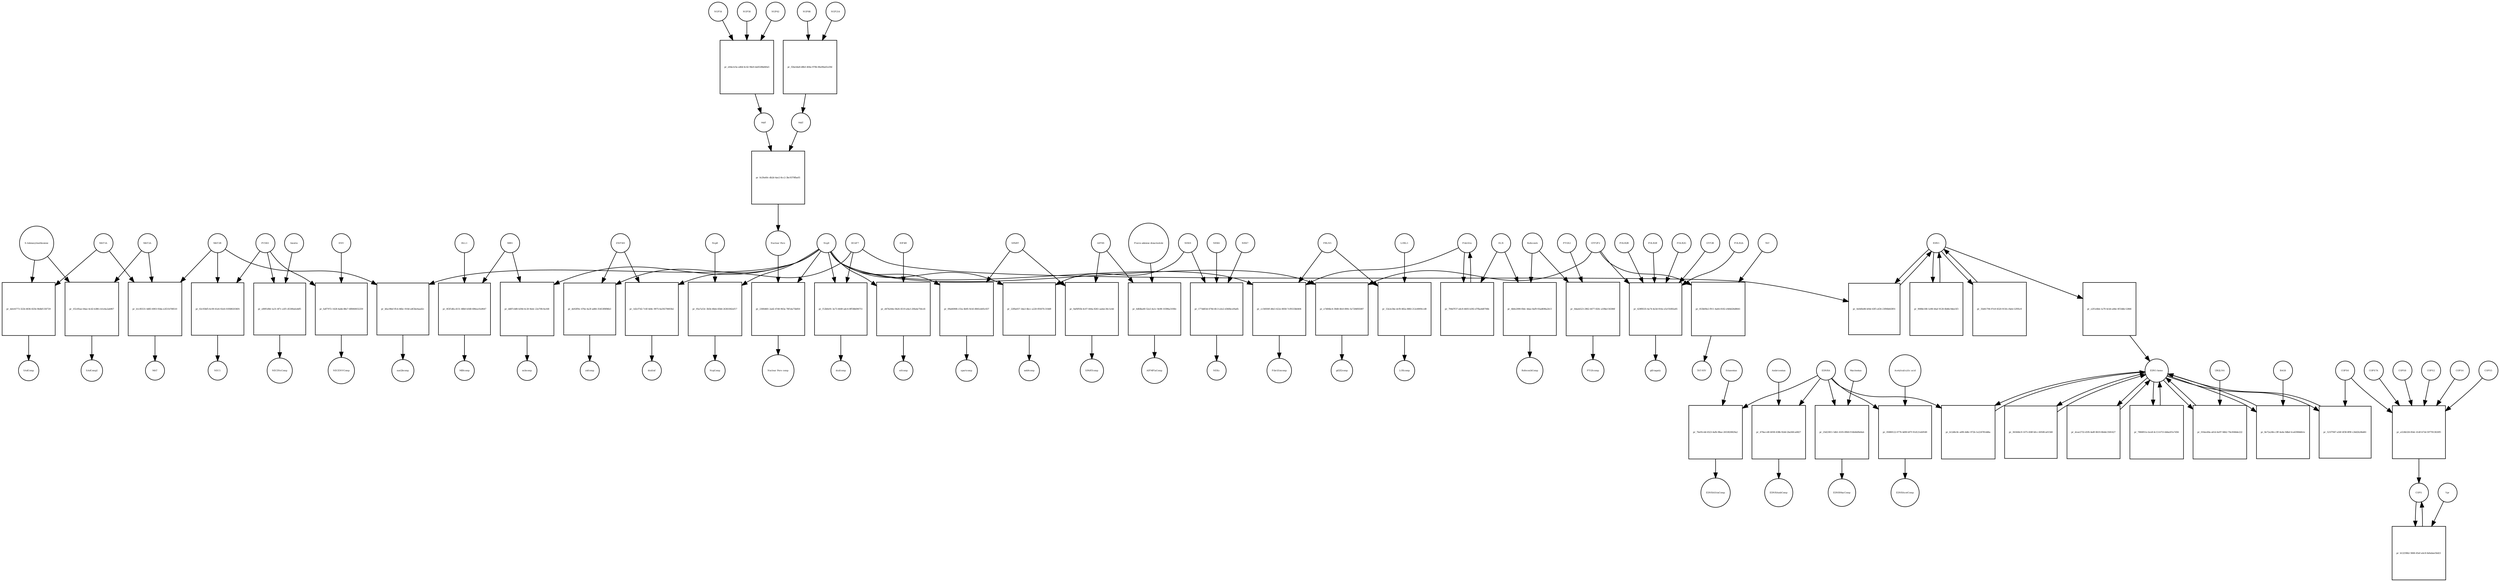 strict digraph  {
EDN1 [annotation=urn_miriam_uniprot_P05305, bipartite=0, cls=macromolecule, fontsize=4, label=EDN1, shape=circle];
"pr_0e0d0e86-bf4d-43f5-af26-23f06bfd3f01" [annotation="", bipartite=1, cls=process, fontsize=4, label="pr_0e0d0e86-bf4d-43f5-af26-23f06bfd3f01", shape=square];
DCAF7 [annotation="urn_miriam_uniprot_P61962|urn_miriam_pubmed_16887337|urn_miriam_pubmed_16949367", bipartite=0, cls=macromolecule, fontsize=4, label=DCAF7, shape=circle];
"pr_9088e188-1e98-44af-9128-0b46c9dee5f3" [annotation="", bipartite=1, cls=process, fontsize=4, label="pr_9088e188-1e98-44af-9128-0b46c9dee5f3", shape=square];
NUP54 [annotation=urn_miriam_uniprot_Q7Z3B4, bipartite=0, cls=macromolecule, fontsize=4, label=NUP54, shape=circle];
"pr_e64a1e5a-a46d-4c42-94e0-da6528bd40a5" [annotation="", bipartite=1, cls=process, fontsize=4, label="pr_e64a1e5a-a46d-4c42-94e0-da6528bd40a5", shape=square];
nup1 [annotation=urn_miriam_pubmed_12196509, bipartite=0, cls=complex, fontsize=4, label=nup1, shape=circle];
NUP58 [annotation=urn_miriam_uniprot_Q9BVL2, bipartite=0, cls=macromolecule, fontsize=4, label=NUP58, shape=circle];
NUP62 [annotation=urn_miriam_uniprot_P37198, bipartite=0, cls=macromolecule, fontsize=4, label=NUP62, shape=circle];
GTF2F2 [annotation="urn_miriam_uniprot_P13984|urn_miriam_pubmed_10428810", bipartite=0, cls=macromolecule, fontsize=4, label=GTF2F2, shape=circle];
"pr_429f8535-4a74-4e3d-916e-e5cf1fd92a85" [annotation="", bipartite=1, cls=process, fontsize=4, label="pr_429f8535-4a74-4e3d-916e-e5cf1fd92a85", shape=square];
gtfrnapoly [annotation=urn_miriam_pubmed_26344197, bipartite=0, cls=complex, fontsize=4, label=gtfrnapoly, shape=circle];
GTF2B [annotation=urn_miriam_uniprot_Q00403, bipartite=0, cls=macromolecule, fontsize=4, label=GTF2B, shape=circle];
POLR2A [annotation=urn_miriam_uniprot_P30876, bipartite=0, cls=macromolecule, fontsize=4, label=POLR2A, shape=circle];
POLR2B [annotation=urn_miriam_uniprot_P30876, bipartite=0, cls=macromolecule, fontsize=4, label=POLR2B, shape=circle];
POLR2E [annotation=urn_miriam_uniprot_P19388, bipartite=0, cls=macromolecule, fontsize=4, label=POLR2E, shape=circle];
POLR2G [annotation=urn_miriam_uniprot_P62487, bipartite=0, cls=macromolecule, fontsize=4, label=POLR2G, shape=circle];
NEK9 [annotation=urn_miriam_uniprot_Q8TD19, bipartite=0, cls=macromolecule, fontsize=4, label=NEK9, shape=circle];
"pr_177dd03d-479d-4fc3-a5e2-d360bcef4afb" [annotation="", bipartite=1, cls=process, fontsize=4, label="pr_177dd03d-479d-4fc3-a5e2-d360bcef4afb", shape=square];
NEKs [annotation=urn_miriam_pubmed_28514442, bipartite=0, cls=complex, fontsize=4, label=NEKs, shape=circle];
NEK7 [annotation=urn_miriam_uniprot_Q8TDX7, bipartite=0, cls=macromolecule, fontsize=4, label=NEK7, shape=circle];
NEK6 [annotation=urn_miriam_uniprot_Q9HC98, bipartite=0, cls=macromolecule, fontsize=4, label=NEK6, shape=circle];
"pr_35d41794-97e9-4520-9156-c9a6c12f95c8" [annotation="", bipartite=1, cls=process, fontsize=4, label="pr_35d41794-97e9-4520-9156-c9a6c12f95c8", shape=square];
"EDN1-homo" [annotation=urn_miriam_pubmed_16713569, bipartite=0, cls=complex, fontsize=4, label="EDN1-homo", shape=circle];
"pr_363446c9-1475-458f-bfcc-6050fca01560" [annotation="", bipartite=1, cls=process, fontsize=4, label="pr_363446c9-1475-458f-bfcc-6050fca01560", shape=square];
"pr_dcae2732-d1f6-4a8f-8619-8b4dc3581427" [annotation="", bipartite=1, cls=process, fontsize=4, label="pr_dcae2732-d1f6-4a8f-8619-8b4dc3581427", shape=square];
COPS2 [annotation=urn_miriam_uniprot_P61201, bipartite=0, cls=macromolecule, fontsize=4, label=COPS2, shape=circle];
"pr_a524b326-85dc-41df-b73d-5977813020f5" [annotation="", bipartite=1, cls=process, fontsize=4, label="pr_a524b326-85dc-41df-b73d-5977813020f5", shape=square];
COPS [annotation=urn_miriam_pubmed_16045761, bipartite=0, cls=complex, fontsize=4, label=COPS, shape=circle];
COPS4 [annotation=urn_miriam_uniprot_Q9UBW8, bipartite=0, cls=macromolecule, fontsize=4, label=COPS4, shape=circle];
COPS5 [annotation=urn_miriam_uniprot_Q92905, bipartite=0, cls=macromolecule, fontsize=4, label=COPS5, shape=circle];
COPS6 [annotation=urn_miriam_uniprot_Q7L5N1, bipartite=0, cls=macromolecule, fontsize=4, label=COPS6, shape=circle];
COPS7A [annotation=urn_miriam_uniprot_Q9UBW8, bipartite=0, cls=macromolecule, fontsize=4, label=COPS7A, shape=circle];
COPS8 [annotation=urn_miriam_uniprot_Q99627, bipartite=0, cls=macromolecule, fontsize=4, label=COPS8, shape=circle];
MAT1A [annotation=urn_miriam_uniprot_Q00266, bipartite=0, cls=macromolecule, fontsize=4, label=MAT1A, shape=circle];
"pr_b1c85531-4d83-4903-93da-e2f21b708510" [annotation="", bipartite=1, cls=process, fontsize=4, label="pr_b1c85531-4d83-4903-93da-e2f21b708510", shape=square];
MAT [annotation=urn_miriam_pubmed_12671891, bipartite=0, cls=complex, fontsize=4, label=MAT, shape=circle];
MAT2A [annotation=urn_miriam_uniprot_P31153, bipartite=0, cls=macromolecule, fontsize=4, label=MAT2A, shape=circle];
MAT2B [annotation="urn_miriam_uniprot_Q9NZL9|urn_miriam_pubmed_10644686|urn_miriam_pubmed_23189196|urn_miriam_pubmed_25075345|urn_miriam_pubmed_23425511", bipartite=0, cls=macromolecule, fontsize=4, label=MAT2B, shape=circle];
FBLN5 [annotation=urn_miriam_uniprot_Q9UBX5, bipartite=0, cls=macromolecule, fontsize=4, label=FBLN5, shape=circle];
"pr_53e2e3be-dcf8-482a-88fd-212e4909ccd8" [annotation="", bipartite=1, cls=process, fontsize=4, label="pr_53e2e3be-dcf8-482a-88fd-212e4909ccd8", shape=square];
LOXcomp [annotation=urn_miriam_pubmed_14745449, bipartite=0, cls=complex, fontsize=4, label=LOXcomp, shape=circle];
LOXL1 [annotation=urn_miriam_uniprot_Q08397, bipartite=0, cls=macromolecule, fontsize=4, label=LOXL1, shape=circle];
Nsp9 [annotation="urn_miriam_uniprot_P0DTD1|urn_miriam_ncbiprotein_YP_009725305", bipartite=0, cls=macromolecule, fontsize=4, label=Nsp9, shape=circle];
"pr_bfac98ef-ffcb-46bc-910d-a4f2be4aad2c" [annotation="", bipartite=1, cls=process, fontsize=4, label="pr_bfac98ef-ffcb-46bc-910d-a4f2be4aad2c", shape=square];
mat2bcomp [annotation=urn_miriam_pubmed_32353859, bipartite=0, cls=complex, fontsize=4, label=mat2bcomp, shape=circle];
MIB1 [annotation="urn_miriam_uniprot_Q86YT6|urn_miriam_pubmed_24185901", bipartite=0, cls=macromolecule, fontsize=4, label=MIB1, shape=circle];
"pr_0f2f1dfa-d151-48b0-b568-696ea1fa9647" [annotation="", bipartite=1, cls=process, fontsize=4, label="pr_0f2f1dfa-d151-48b0-b568-696ea1fa9647", shape=square];
MIBcomp [annotation=urn_miriam_pubmed_21985982, bipartite=0, cls=complex, fontsize=4, label=MIBcomp, shape=circle];
DLL1 [annotation=urn_miriam_uniprot_O00548, bipartite=0, cls=macromolecule, fontsize=4, label=DLL1, shape=circle];
"pr_02c93bf5-6c09-41e6-92e6-01f6802036f4" [annotation="", bipartite=1, cls=process, fontsize=4, label="pr_02c93bf5-6c09-41e6-92e6-01f6802036f4", shape=square];
NEC1 [annotation=urn_miriam_pubmed_25544563, bipartite=0, cls=complex, fontsize=4, label=NEC1, shape=circle];
PCSK1 [annotation=urn_miriam_uniprot_F5H982, bipartite=0, cls=macromolecule, fontsize=4, label=PCSK1, shape=circle];
SPART [annotation=urn_miriam_uniprot_Q8N0X7, bipartite=0, cls=macromolecule, fontsize=4, label=SPART, shape=circle];
"pr_9af6f93b-4c07-444a-8261-aabec36c1e4d" [annotation="", bipartite=1, cls=process, fontsize=4, label="pr_9af6f93b-4c07-444a-8261-aabec36c1e4d", shape=square];
SPARTcomp [annotation=urn_miriam_pubmed_19765186, bipartite=0, cls=complex, fontsize=4, label=SPARTcomp, shape=circle];
AIFM1 [annotation=urn_miriam_uniprot_O95831, bipartite=0, cls=macromolecule, fontsize=4, label=AIFM1, shape=circle];
Nsp8 [annotation="urn_miriam_uniprot_P0DTD1|urn_miriam_ncbiprotein_YP_009725304|urn_miriam_taxonomy_2697049", bipartite=0, cls=macromolecule, fontsize=4, label=Nsp8, shape=circle];
"pr_95a7a53c-3b5b-48eb-83b6-26361842ef17" [annotation="", bipartite=1, cls=process, fontsize=4, label="pr_95a7a53c-3b5b-48eb-83b6-26361842ef17", shape=square];
NspComp [annotation=urn_miriam_pubmed_32296183, bipartite=0, cls=complex, fontsize=4, label=NspComp, shape=circle];
"pr_b12d6c8c-a0f6-4d6c-972b-1e224781dd6a" [annotation="", bipartite=1, cls=process, fontsize=4, label="pr_b12d6c8c-a0f6-4d6c-972b-1e224781dd6a", shape=square];
EDNRA [annotation=urn_miriam_uniprot_P25101, bipartite=0, cls=macromolecule, fontsize=4, label=EDNRA, shape=circle];
"pr_016ee40a-a61d-4e97-9db2-70e3046de222" [annotation="", bipartite=1, cls=process, fontsize=4, label="pr_016ee40a-a61d-4e97-9db2-70e3046de222", shape=square];
UBQLN4 [annotation=urn_miriam_uniprot_Q9NRR5, bipartite=0, cls=macromolecule, fontsize=4, label=UBQLN4, shape=circle];
"pr_521f7947-a56f-4f38-8f9f-c26d2b24bd61" [annotation="", bipartite=1, cls=process, fontsize=4, label="pr_521f7947-a56f-4f38-8f9f-c26d2b24bd61", shape=square];
Vpr [annotation="urn_miriam_uniprot_I2A5W5|urn_miriam_taxonomy_11676", bipartite=0, cls=macromolecule, fontsize=4, label=Vpr, shape=circle];
"pr_b12258b2-5666-45ef-a4c8-0e6abee5b421" [annotation="", bipartite=1, cls=process, fontsize=4, label="pr_b12258b2-5666-45ef-a4c8-0e6abee5b421", shape=square];
BAG6 [annotation=urn_miriam_uniprot_P46379, bipartite=0, cls=macromolecule, fontsize=4, label=BAG6, shape=circle];
"pr_8e72a24b-c3ff-4a4e-9dbd-5ca6396b6b1e" [annotation="", bipartite=1, cls=process, fontsize=4, label="pr_8e72a24b-c3ff-4a4e-9dbd-5ca6396b6b1e", shape=square];
"pr_e2f1e4bb-1a79-4cb4-a46e-0f33dbc12866" [annotation="", bipartite=1, cls=process, fontsize=4, label="pr_e2f1e4bb-1a79-4cb4-a46e-0f33dbc12866", shape=square];
"pr_053b09e2-f911-4a64-8182-e9d4d26d8641" [annotation="", bipartite=1, cls=process, fontsize=4, label="pr_053b09e2-f911-4a64-8182-e9d4d26d8641", shape=square];
"TAT-HIV" [annotation=urn_miriam_pubmed_8934526, bipartite=0, cls=complex, fontsize=4, label="TAT-HIV", shape=circle];
TAT [annotation="urn_miriam_uniprot_A6MI22|urn_miriam_taxonomy_11676", bipartite=0, cls=macromolecule, fontsize=4, label=TAT, shape=circle];
nup2 [annotation=urn_miriam_pubmed_9049309, bipartite=0, cls=complex, fontsize=4, label=nup2, shape=circle];
"pr_fe29a40c-db2d-4ae2-8cc2-3bc9379fba05" [annotation="", bipartite=1, cls=process, fontsize=4, label="pr_fe29a40c-db2d-4ae2-8cc2-3bc9379fba05", shape=square];
"Nuclear Pore" [annotation=urn_miriam_pubmed_32296183, bipartite=0, cls=complex, fontsize=4, label="Nuclear Pore", shape=circle];
NUP214 [annotation=urn_miriam_uniprot_P35658, bipartite=0, cls=macromolecule, fontsize=4, label=NUP214, shape=circle];
"pr_f2ba5da8-d8b3-404a-970b-06a90ad1e29d" [annotation="", bipartite=1, cls=process, fontsize=4, label="pr_f2ba5da8-d8b3-404a-970b-06a90ad1e29d", shape=square];
NUP88 [annotation="urn_miriam_uniprot_Q99567|urn_miriam_pubmed_30543681", bipartite=0, cls=macromolecule, fontsize=4, label=NUP88, shape=circle];
"pr_230fd481-2ad2-47d0-963a-78f1da75b850" [annotation="", bipartite=1, cls=process, fontsize=4, label="pr_230fd481-2ad2-47d0-963a-78f1da75b850", shape=square];
"Nuclear Pore comp" [annotation=urn_miriam_pubmed_32353859, bipartite=0, cls=complex, fontsize=4, label="Nuclear Pore comp", shape=circle];
ZNF503 [annotation=urn_miriam_uniprot_Q96F45, bipartite=0, cls=macromolecule, fontsize=4, label=ZNF503, shape=circle];
"pr_1d2cf7d2-7c6f-4d4c-9975-6a59278493b2" [annotation="", bipartite=1, cls=process, fontsize=4, label="pr_1d2cf7d2-7c6f-4d4c-9975-6a59278493b2", shape=square];
dcafznf [annotation=urn_miriam_pubmed_27705803, bipartite=0, cls=complex, fontsize=4, label=dcafznf, shape=circle];
"pr_dd87cb80-b39d-4c20-9edc-22e70fc0a168" [annotation="", bipartite=1, cls=process, fontsize=4, label="pr_dd87cb80-b39d-4c20-9edc-22e70fc0a168", shape=square];
mibcomp [annotation=urn_miriam_pubmed_32353859, bipartite=0, cls=complex, fontsize=4, label=mibcomp, shape=circle];
"pr_de92ff4c-476e-4a3f-ad66-35453f8f86b3" [annotation="", bipartite=1, cls=process, fontsize=4, label="pr_de92ff4c-476e-4a3f-ad66-35453f8f86b3", shape=square];
znfcomp [annotation=urn_miriam_pubmed_32353859, bipartite=0, cls=complex, fontsize=4, label=znfcomp, shape=circle];
"pr_f12b0e91-3a73-4649-adc4-0ff58b696751" [annotation="", bipartite=1, cls=process, fontsize=4, label="pr_f12b0e91-3a73-4649-adc4-0ff58b696751", shape=square];
dcafcomp [annotation=urn_miriam_pubmed_32353859, bipartite=0, cls=complex, fontsize=4, label=dcafcomp, shape=circle];
"pr_d47b244e-0b26-4519-a0a3-20fabe756cd1" [annotation="", bipartite=1, cls=process, fontsize=4, label="pr_d47b244e-0b26-4519-a0a3-20fabe756cd1", shape=square];
eifcomp [annotation=urn_miriam_pubmed_32353859, bipartite=0, cls=complex, fontsize=4, label=eifcomp, shape=circle];
EIF4H [annotation="urn_miriam_uniprot_Q15056|urn_miriam_pubmed_10585411|urn_miriam_pubmed_11418588", bipartite=0, cls=macromolecule, fontsize=4, label=EIF4H, shape=circle];
"pr_09a66908-c55a-4b95-9cb5-8841eb05c837" [annotation="", bipartite=1, cls=process, fontsize=4, label="pr_09a66908-c55a-4b95-9cb5-8841eb05c837", shape=square];
spartcomp [annotation=urn_miriam_pubmed_32353859, bipartite=0, cls=complex, fontsize=4, label=spartcomp, shape=circle];
"pr_22f8a937-3da3-4bcc-a220-f0567fc318d9" [annotation="", bipartite=1, cls=process, fontsize=4, label="pr_22f8a937-3da3-4bcc-a220-f0567fc318d9", shape=square];
nek9comp [annotation=urn_miriam_pubmed_32353859, bipartite=0, cls=complex, fontsize=4, label=nek9comp, shape=circle];
"pr_cc56930f-d0e3-422e-8058-7cf0533b6404" [annotation="", bipartite=1, cls=process, fontsize=4, label="pr_cc56930f-d0e3-422e-8058-7cf0533b6404", shape=square];
Fibrillincomp [annotation=urn_miriam_pubmed_32353859, bipartite=0, cls=complex, fontsize=4, label=Fibrillincomp, shape=circle];
Fibrillin [annotation="urn_miriam_pubmed_8702639|urn_miriam_pubmed_10825173|urn_miriam_pubmed_10544250", bipartite=0, cls=complex, fontsize=4, label=Fibrillin, shape=circle];
"pr_e7d04bc4-39d8-4fe0-890c-fa7284f65087" [annotation="", bipartite=1, cls=process, fontsize=4, label="pr_e7d04bc4-39d8-4fe0-890c-fa7284f65087", shape=square];
gtf2f2comp [annotation=urn_miriam_pubmed_32353859, bipartite=0, cls=complex, fontsize=4, label=gtf2f2comp, shape=circle];
"pr_7884951e-bce8-4c13-b715-bbba5f1e7d56" [annotation="", bipartite=1, cls=process, fontsize=4, label="pr_7884951e-bce8-4c13-b715-bbba5f1e7d56", shape=square];
"pr_794d7f37-a6c8-4605-b392-d7fba4d0706b" [annotation="", bipartite=1, cls=process, fontsize=4, label="pr_794d7f37-a6c8-4605-b392-d7fba4d0706b", shape=square];
ELN [annotation=urn_miriam_uniprot_P15502, bipartite=0, cls=macromolecule, fontsize=4, label=ELN, shape=circle];
"pr_deb16773-322b-4836-825b-9b4bf135f729" [annotation="", bipartite=1, cls=process, fontsize=4, label="pr_deb16773-322b-4836-825b-9b4bf135f729", shape=square];
SAdComp [annotation="urn_miriam_pubmed_12631701|urn_miriam_pubmed_12060674|urn_miriam_pubmed_11301045|urn_miriam_pubmed_12660248", bipartite=0, cls=complex, fontsize=4, label=SAdComp, shape=circle];
"S-Adenosylmethionine" [annotation="urn_miriam_pubchem.compound_34755|urn_miriam_chebi_CHEBI%3A15414", bipartite=0, cls="simple chemical", fontsize=4, label="S-Adenosylmethionine", shape=circle];
PTGS2 [annotation="", bipartite=0, cls=macromolecule, fontsize=4, label=PTGS2, shape=circle];
"pr_0daeb523-2962-4477-820c-a59be156386f" [annotation="", bipartite=1, cls=process, fontsize=4, label="pr_0daeb523-2962-4477-820c-a59be156386f", shape=square];
PTGScomp [annotation=urn_miriam_pubmed_20724158, bipartite=0, cls=complex, fontsize=4, label=PTGScomp, shape=circle];
Rofecoxib [annotation="urn_miriam_pubchem.compound_5090|urn_miriam_chebi_CHEBI%3A8887", bipartite=0, cls="simple chemical", fontsize=4, label=Rofecoxib, shape=circle];
"pr_1f2c85ae-64ae-4cd2-b386-cb1e4a2ab967" [annotation="", bipartite=1, cls=process, fontsize=4, label="pr_1f2c85ae-64ae-4cd2-b386-cb1e4a2ab967", shape=square];
SAdComp2 [annotation="urn_miriam_pubmed_12660248|urn_miriam_pubmed_12023972|urn_miriam_pubmed_11596649", bipartite=0, cls=complex, fontsize=4, label=SAdComp2, shape=circle];
"pr_e89f1d9d-1a31-4f7c-a5f1-d5300afa4df5" [annotation="", bipartite=1, cls=process, fontsize=4, label="pr_e89f1d9d-1a31-4f7c-a5f1-d5300afa4df5", shape=square];
NECINsComp [annotation="urn_miriam_pubmed_17016423|urn_miriam_pubmed_17139284", bipartite=0, cls=complex, fontsize=4, label=NECINsComp, shape=circle];
Insulin [annotation=urn_miriam_uniprot_P01308, bipartite=0, cls=macromolecule, fontsize=4, label=Insulin, shape=circle];
"pr_faff7972-1428-4abb-88e7-4f8060032259" [annotation="", bipartite=1, cls=process, fontsize=4, label="pr_faff7972-1428-4abb-88e7-4f8060032259", shape=square];
NECENVComp [annotation=urn_miriam_pubmed_8940009, bipartite=0, cls=complex, fontsize=4, label=NECENVComp, shape=circle];
ENV [annotation="urn_miriam_uniprot_A0A517FIL8|urn_miriam_taxonomy_11676", bipartite=0, cls=macromolecule, fontsize=4, label=ENV, shape=circle];
"pr_6dfdba49-52a5-4a1c-9e98-10396a31f6fe" [annotation="", bipartite=1, cls=process, fontsize=4, label="pr_6dfdba49-52a5-4a1c-9e98-10396a31f6fe", shape=square];
AIFMFlaComp [annotation="urn_miriam_pubmed_17016423|urn_miriam_pubmed_17139284|urn_miriam_pubmed_10592235", bipartite=0, cls=complex, fontsize=4, label=AIFMFlaComp, shape=circle];
"Flavin adenine dinucleotide" [annotation="urn_miriam_pubchem.compound_643975|urn_miriam_chebi_CHEBI%3A16238", bipartite=0, cls="simple chemical", fontsize=4, label="Flavin adenine dinucleotide", shape=circle];
"pr_7be91cdd-4523-4afb-98ae-2653820829a2" [annotation="", bipartite=1, cls=process, fontsize=4, label="pr_7be91cdd-4523-4afb-98ae-2653820829a2", shape=square];
EDNRASitaComp [annotation=urn_miriam_pubmed_17472992, bipartite=0, cls=complex, fontsize=4, label=EDNRASitaComp, shape=circle];
Sitaxentan [annotation="urn_miriam_pubchem.compound_643975|urn_miriam_chebi_CHEBI%3A135736", bipartite=0, cls="simple chemical", fontsize=4, label=Sitaxentan, shape=circle];
"pr_479accd0-b938-438b-92dd-2ba56fca6827" [annotation="", bipartite=1, cls=process, fontsize=4, label="pr_479accd0-b938-438b-92dd-2ba56fca6827", shape=square];
EDNRAmbComp [annotation=urn_miriam_pubmed_20811346, bipartite=0, cls=complex, fontsize=4, label=EDNRAmbComp, shape=circle];
Ambrisentan [annotation="urn_miriam_pubchem.compound_6918493|urn_miriam_chebi_CHEBI%3A135949", bipartite=0, cls="simple chemical", fontsize=4, label=Ambrisentan, shape=circle];
"pr_25d23811-5db1-4105-89b9-f14b44d9e8ab" [annotation="", bipartite=1, cls=process, fontsize=4, label="pr_25d23811-5db1-4105-89b9-f14b44d9e8ab", shape=square];
EDNRMacComp [annotation="urn_miriam_pubmed_24261583|urn_miriam_pubmed_22862294|urn_miriam_pubmed_22458347", bipartite=0, cls=complex, fontsize=4, label=EDNRMacComp, shape=circle];
Macitentan [annotation="urn_miriam_pubchem.compound_16004692|urn_miriam_chebi_CHEBI%3A76607", bipartite=0, cls="simple chemical", fontsize=4, label=Macitentan, shape=circle];
"pr_05880122-0776-4d90-bf7f-91d121eb9549" [annotation="", bipartite=1, cls=process, fontsize=4, label="pr_05880122-0776-4d90-bf7f-91d121eb9549", shape=square];
EDNRAcetComp [annotation=urn_miriam_pubmed_10727528, bipartite=0, cls=complex, fontsize=4, label=EDNRAcetComp, shape=circle];
"Acetylsalicylic acid" [annotation="urn_miriam_pubchem.compound_2244|urn_miriam_chebi_CHEBI%3A15365", bipartite=0, cls="simple chemical", fontsize=4, label="Acetylsalicylic acid", shape=circle];
"pr_4b0e2090-fb6c-4dae-8af9-93ad698a2b13" [annotation="", bipartite=1, cls=process, fontsize=4, label="pr_4b0e2090-fb6c-4dae-8af9-93ad698a2b13", shape=square];
RofecoxibComp [annotation="urn_miriam_pubmed_17620346|urn_miriam_pubmed_16679386", bipartite=0, cls=complex, fontsize=4, label=RofecoxibComp, shape=circle];
EDN1 -> "pr_0e0d0e86-bf4d-43f5-af26-23f06bfd3f01"  [annotation="", interaction_type=consumption];
EDN1 -> "pr_9088e188-1e98-44af-9128-0b46c9dee5f3"  [annotation="", interaction_type=consumption];
EDN1 -> "pr_35d41794-97e9-4520-9156-c9a6c12f95c8"  [annotation="", interaction_type=consumption];
EDN1 -> "pr_e2f1e4bb-1a79-4cb4-a46e-0f33dbc12866"  [annotation="", interaction_type=consumption];
"pr_0e0d0e86-bf4d-43f5-af26-23f06bfd3f01" -> EDN1  [annotation="", interaction_type=production];
DCAF7 -> "pr_0e0d0e86-bf4d-43f5-af26-23f06bfd3f01"  [annotation=urn_miriam_pubmed_27880803, interaction_type=catalysis];
DCAF7 -> "pr_1d2cf7d2-7c6f-4d4c-9975-6a59278493b2"  [annotation="", interaction_type=consumption];
DCAF7 -> "pr_f12b0e91-3a73-4649-adc4-0ff58b696751"  [annotation="", interaction_type=consumption];
"pr_9088e188-1e98-44af-9128-0b46c9dee5f3" -> EDN1  [annotation="", interaction_type=production];
NUP54 -> "pr_e64a1e5a-a46d-4c42-94e0-da6528bd40a5"  [annotation="", interaction_type=consumption];
"pr_e64a1e5a-a46d-4c42-94e0-da6528bd40a5" -> nup1  [annotation="", interaction_type=production];
nup1 -> "pr_fe29a40c-db2d-4ae2-8cc2-3bc9379fba05"  [annotation="", interaction_type=consumption];
NUP58 -> "pr_e64a1e5a-a46d-4c42-94e0-da6528bd40a5"  [annotation="", interaction_type=consumption];
NUP62 -> "pr_e64a1e5a-a46d-4c42-94e0-da6528bd40a5"  [annotation="", interaction_type=consumption];
GTF2F2 -> "pr_429f8535-4a74-4e3d-916e-e5cf1fd92a85"  [annotation="", interaction_type=consumption];
GTF2F2 -> "pr_053b09e2-f911-4a64-8182-e9d4d26d8641"  [annotation="", interaction_type=consumption];
GTF2F2 -> "pr_e7d04bc4-39d8-4fe0-890c-fa7284f65087"  [annotation="", interaction_type=consumption];
"pr_429f8535-4a74-4e3d-916e-e5cf1fd92a85" -> gtfrnapoly  [annotation="", interaction_type=production];
GTF2B -> "pr_429f8535-4a74-4e3d-916e-e5cf1fd92a85"  [annotation="", interaction_type=consumption];
POLR2A -> "pr_429f8535-4a74-4e3d-916e-e5cf1fd92a85"  [annotation="", interaction_type=consumption];
POLR2B -> "pr_429f8535-4a74-4e3d-916e-e5cf1fd92a85"  [annotation="", interaction_type=consumption];
POLR2E -> "pr_429f8535-4a74-4e3d-916e-e5cf1fd92a85"  [annotation="", interaction_type=consumption];
POLR2G -> "pr_429f8535-4a74-4e3d-916e-e5cf1fd92a85"  [annotation="", interaction_type=consumption];
NEK9 -> "pr_177dd03d-479d-4fc3-a5e2-d360bcef4afb"  [annotation="", interaction_type=consumption];
NEK9 -> "pr_22f8a937-3da3-4bcc-a220-f0567fc318d9"  [annotation="", interaction_type=consumption];
"pr_177dd03d-479d-4fc3-a5e2-d360bcef4afb" -> NEKs  [annotation="", interaction_type=production];
NEK7 -> "pr_177dd03d-479d-4fc3-a5e2-d360bcef4afb"  [annotation="", interaction_type=consumption];
NEK6 -> "pr_177dd03d-479d-4fc3-a5e2-d360bcef4afb"  [annotation="", interaction_type=consumption];
"pr_35d41794-97e9-4520-9156-c9a6c12f95c8" -> EDN1  [annotation="", interaction_type=production];
"EDN1-homo" -> "pr_363446c9-1475-458f-bfcc-6050fca01560"  [annotation="", interaction_type=consumption];
"EDN1-homo" -> "pr_dcae2732-d1f6-4a8f-8619-8b4dc3581427"  [annotation="", interaction_type=consumption];
"EDN1-homo" -> "pr_b12d6c8c-a0f6-4d6c-972b-1e224781dd6a"  [annotation="", interaction_type=consumption];
"EDN1-homo" -> "pr_016ee40a-a61d-4e97-9db2-70e3046de222"  [annotation="", interaction_type=consumption];
"EDN1-homo" -> "pr_521f7947-a56f-4f38-8f9f-c26d2b24bd61"  [annotation="", interaction_type=consumption];
"EDN1-homo" -> "pr_8e72a24b-c3ff-4a4e-9dbd-5ca6396b6b1e"  [annotation="", interaction_type=consumption];
"EDN1-homo" -> "pr_7884951e-bce8-4c13-b715-bbba5f1e7d56"  [annotation="", interaction_type=consumption];
"pr_363446c9-1475-458f-bfcc-6050fca01560" -> "EDN1-homo"  [annotation="", interaction_type=production];
"pr_dcae2732-d1f6-4a8f-8619-8b4dc3581427" -> "EDN1-homo"  [annotation="", interaction_type=production];
COPS2 -> "pr_a524b326-85dc-41df-b73d-5977813020f5"  [annotation="", interaction_type=consumption];
"pr_a524b326-85dc-41df-b73d-5977813020f5" -> COPS  [annotation="", interaction_type=production];
COPS -> "pr_b12258b2-5666-45ef-a4c8-0e6abee5b421"  [annotation="", interaction_type=consumption];
COPS4 -> "pr_a524b326-85dc-41df-b73d-5977813020f5"  [annotation="", interaction_type=consumption];
COPS5 -> "pr_a524b326-85dc-41df-b73d-5977813020f5"  [annotation="", interaction_type=consumption];
COPS6 -> "pr_a524b326-85dc-41df-b73d-5977813020f5"  [annotation="", interaction_type=consumption];
COPS6 -> "pr_521f7947-a56f-4f38-8f9f-c26d2b24bd61"  [annotation="", interaction_type=consumption];
COPS7A -> "pr_a524b326-85dc-41df-b73d-5977813020f5"  [annotation="", interaction_type=consumption];
COPS8 -> "pr_a524b326-85dc-41df-b73d-5977813020f5"  [annotation="", interaction_type=consumption];
MAT1A -> "pr_b1c85531-4d83-4903-93da-e2f21b708510"  [annotation="", interaction_type=consumption];
MAT1A -> "pr_deb16773-322b-4836-825b-9b4bf135f729"  [annotation="", interaction_type=consumption];
"pr_b1c85531-4d83-4903-93da-e2f21b708510" -> MAT  [annotation="", interaction_type=production];
MAT2A -> "pr_b1c85531-4d83-4903-93da-e2f21b708510"  [annotation="", interaction_type=consumption];
MAT2A -> "pr_1f2c85ae-64ae-4cd2-b386-cb1e4a2ab967"  [annotation="", interaction_type=consumption];
MAT2B -> "pr_b1c85531-4d83-4903-93da-e2f21b708510"  [annotation="", interaction_type=consumption];
MAT2B -> "pr_bfac98ef-ffcb-46bc-910d-a4f2be4aad2c"  [annotation="", interaction_type=consumption];
MAT2B -> "pr_02c93bf5-6c09-41e6-92e6-01f6802036f4"  [annotation="", interaction_type=consumption];
FBLN5 -> "pr_53e2e3be-dcf8-482a-88fd-212e4909ccd8"  [annotation="", interaction_type=consumption];
FBLN5 -> "pr_cc56930f-d0e3-422e-8058-7cf0533b6404"  [annotation="", interaction_type=consumption];
"pr_53e2e3be-dcf8-482a-88fd-212e4909ccd8" -> LOXcomp  [annotation="", interaction_type=production];
LOXL1 -> "pr_53e2e3be-dcf8-482a-88fd-212e4909ccd8"  [annotation="", interaction_type=consumption];
Nsp9 -> "pr_bfac98ef-ffcb-46bc-910d-a4f2be4aad2c"  [annotation="", interaction_type=consumption];
Nsp9 -> "pr_95a7a53c-3b5b-48eb-83b6-26361842ef17"  [annotation="", interaction_type=consumption];
Nsp9 -> "pr_230fd481-2ad2-47d0-963a-78f1da75b850"  [annotation="", interaction_type=consumption];
Nsp9 -> "pr_dd87cb80-b39d-4c20-9edc-22e70fc0a168"  [annotation="", interaction_type=consumption];
Nsp9 -> "pr_de92ff4c-476e-4a3f-ad66-35453f8f86b3"  [annotation="", interaction_type=consumption];
Nsp9 -> "pr_f12b0e91-3a73-4649-adc4-0ff58b696751"  [annotation="", interaction_type=consumption];
Nsp9 -> "pr_d47b244e-0b26-4519-a0a3-20fabe756cd1"  [annotation="", interaction_type=consumption];
Nsp9 -> "pr_09a66908-c55a-4b95-9cb5-8841eb05c837"  [annotation="", interaction_type=consumption];
Nsp9 -> "pr_22f8a937-3da3-4bcc-a220-f0567fc318d9"  [annotation="", interaction_type=consumption];
Nsp9 -> "pr_cc56930f-d0e3-422e-8058-7cf0533b6404"  [annotation="", interaction_type=consumption];
Nsp9 -> "pr_e7d04bc4-39d8-4fe0-890c-fa7284f65087"  [annotation="", interaction_type=consumption];
"pr_bfac98ef-ffcb-46bc-910d-a4f2be4aad2c" -> mat2bcomp  [annotation="", interaction_type=production];
MIB1 -> "pr_0f2f1dfa-d151-48b0-b568-696ea1fa9647"  [annotation="", interaction_type=consumption];
MIB1 -> "pr_dd87cb80-b39d-4c20-9edc-22e70fc0a168"  [annotation="", interaction_type=consumption];
"pr_0f2f1dfa-d151-48b0-b568-696ea1fa9647" -> MIBcomp  [annotation="", interaction_type=production];
DLL1 -> "pr_0f2f1dfa-d151-48b0-b568-696ea1fa9647"  [annotation="", interaction_type=consumption];
"pr_02c93bf5-6c09-41e6-92e6-01f6802036f4" -> NEC1  [annotation="", interaction_type=production];
PCSK1 -> "pr_02c93bf5-6c09-41e6-92e6-01f6802036f4"  [annotation="", interaction_type=consumption];
PCSK1 -> "pr_e89f1d9d-1a31-4f7c-a5f1-d5300afa4df5"  [annotation="", interaction_type=consumption];
PCSK1 -> "pr_faff7972-1428-4abb-88e7-4f8060032259"  [annotation="", interaction_type=consumption];
SPART -> "pr_9af6f93b-4c07-444a-8261-aabec36c1e4d"  [annotation="", interaction_type=consumption];
SPART -> "pr_09a66908-c55a-4b95-9cb5-8841eb05c837"  [annotation="", interaction_type=consumption];
"pr_9af6f93b-4c07-444a-8261-aabec36c1e4d" -> SPARTcomp  [annotation="", interaction_type=production];
AIFM1 -> "pr_9af6f93b-4c07-444a-8261-aabec36c1e4d"  [annotation="", interaction_type=consumption];
AIFM1 -> "pr_6dfdba49-52a5-4a1c-9e98-10396a31f6fe"  [annotation="", interaction_type=consumption];
Nsp8 -> "pr_95a7a53c-3b5b-48eb-83b6-26361842ef17"  [annotation="", interaction_type=consumption];
"pr_95a7a53c-3b5b-48eb-83b6-26361842ef17" -> NspComp  [annotation="", interaction_type=production];
"pr_b12d6c8c-a0f6-4d6c-972b-1e224781dd6a" -> "EDN1-homo"  [annotation="", interaction_type=production];
EDNRA -> "pr_b12d6c8c-a0f6-4d6c-972b-1e224781dd6a"  [annotation="", interaction_type=consumption];
EDNRA -> "pr_7be91cdd-4523-4afb-98ae-2653820829a2"  [annotation="", interaction_type=consumption];
EDNRA -> "pr_479accd0-b938-438b-92dd-2ba56fca6827"  [annotation="", interaction_type=consumption];
EDNRA -> "pr_25d23811-5db1-4105-89b9-f14b44d9e8ab"  [annotation="", interaction_type=consumption];
EDNRA -> "pr_05880122-0776-4d90-bf7f-91d121eb9549"  [annotation="", interaction_type=consumption];
"pr_016ee40a-a61d-4e97-9db2-70e3046de222" -> "EDN1-homo"  [annotation="", interaction_type=production];
UBQLN4 -> "pr_016ee40a-a61d-4e97-9db2-70e3046de222"  [annotation="", interaction_type=consumption];
"pr_521f7947-a56f-4f38-8f9f-c26d2b24bd61" -> "EDN1-homo"  [annotation="", interaction_type=production];
Vpr -> "pr_b12258b2-5666-45ef-a4c8-0e6abee5b421"  [annotation="", interaction_type=consumption];
"pr_b12258b2-5666-45ef-a4c8-0e6abee5b421" -> COPS  [annotation="", interaction_type=production];
BAG6 -> "pr_8e72a24b-c3ff-4a4e-9dbd-5ca6396b6b1e"  [annotation="", interaction_type=consumption];
"pr_8e72a24b-c3ff-4a4e-9dbd-5ca6396b6b1e" -> "EDN1-homo"  [annotation="", interaction_type=production];
"pr_e2f1e4bb-1a79-4cb4-a46e-0f33dbc12866" -> "EDN1-homo"  [annotation="", interaction_type=production];
"pr_053b09e2-f911-4a64-8182-e9d4d26d8641" -> "TAT-HIV"  [annotation="", interaction_type=production];
TAT -> "pr_053b09e2-f911-4a64-8182-e9d4d26d8641"  [annotation="", interaction_type=consumption];
nup2 -> "pr_fe29a40c-db2d-4ae2-8cc2-3bc9379fba05"  [annotation="", interaction_type=consumption];
"pr_fe29a40c-db2d-4ae2-8cc2-3bc9379fba05" -> "Nuclear Pore"  [annotation="", interaction_type=production];
"Nuclear Pore" -> "pr_230fd481-2ad2-47d0-963a-78f1da75b850"  [annotation="", interaction_type=consumption];
NUP214 -> "pr_f2ba5da8-d8b3-404a-970b-06a90ad1e29d"  [annotation="", interaction_type=consumption];
"pr_f2ba5da8-d8b3-404a-970b-06a90ad1e29d" -> nup2  [annotation="", interaction_type=production];
NUP88 -> "pr_f2ba5da8-d8b3-404a-970b-06a90ad1e29d"  [annotation="", interaction_type=consumption];
"pr_230fd481-2ad2-47d0-963a-78f1da75b850" -> "Nuclear Pore comp"  [annotation="", interaction_type=production];
ZNF503 -> "pr_1d2cf7d2-7c6f-4d4c-9975-6a59278493b2"  [annotation="", interaction_type=consumption];
ZNF503 -> "pr_de92ff4c-476e-4a3f-ad66-35453f8f86b3"  [annotation="", interaction_type=consumption];
"pr_1d2cf7d2-7c6f-4d4c-9975-6a59278493b2" -> dcafznf  [annotation="", interaction_type=production];
"pr_dd87cb80-b39d-4c20-9edc-22e70fc0a168" -> mibcomp  [annotation="", interaction_type=production];
"pr_de92ff4c-476e-4a3f-ad66-35453f8f86b3" -> znfcomp  [annotation="", interaction_type=production];
"pr_f12b0e91-3a73-4649-adc4-0ff58b696751" -> dcafcomp  [annotation="", interaction_type=production];
"pr_d47b244e-0b26-4519-a0a3-20fabe756cd1" -> eifcomp  [annotation="", interaction_type=production];
EIF4H -> "pr_d47b244e-0b26-4519-a0a3-20fabe756cd1"  [annotation="", interaction_type=consumption];
"pr_09a66908-c55a-4b95-9cb5-8841eb05c837" -> spartcomp  [annotation="", interaction_type=production];
"pr_22f8a937-3da3-4bcc-a220-f0567fc318d9" -> nek9comp  [annotation="", interaction_type=production];
"pr_cc56930f-d0e3-422e-8058-7cf0533b6404" -> Fibrillincomp  [annotation="", interaction_type=production];
Fibrillin -> "pr_cc56930f-d0e3-422e-8058-7cf0533b6404"  [annotation="", interaction_type=consumption];
Fibrillin -> "pr_794d7f37-a6c8-4605-b392-d7fba4d0706b"  [annotation="", interaction_type=consumption];
"pr_e7d04bc4-39d8-4fe0-890c-fa7284f65087" -> gtf2f2comp  [annotation="", interaction_type=production];
"pr_7884951e-bce8-4c13-b715-bbba5f1e7d56" -> "EDN1-homo"  [annotation="", interaction_type=production];
"pr_794d7f37-a6c8-4605-b392-d7fba4d0706b" -> Fibrillin  [annotation="", interaction_type=production];
ELN -> "pr_794d7f37-a6c8-4605-b392-d7fba4d0706b"  [annotation="", interaction_type=consumption];
ELN -> "pr_4b0e2090-fb6c-4dae-8af9-93ad698a2b13"  [annotation="", interaction_type=consumption];
"pr_deb16773-322b-4836-825b-9b4bf135f729" -> SAdComp  [annotation="", interaction_type=production];
"S-Adenosylmethionine" -> "pr_deb16773-322b-4836-825b-9b4bf135f729"  [annotation="", interaction_type=consumption];
"S-Adenosylmethionine" -> "pr_1f2c85ae-64ae-4cd2-b386-cb1e4a2ab967"  [annotation="", interaction_type=consumption];
PTGS2 -> "pr_0daeb523-2962-4477-820c-a59be156386f"  [annotation="", interaction_type=consumption];
"pr_0daeb523-2962-4477-820c-a59be156386f" -> PTGScomp  [annotation="", interaction_type=production];
Rofecoxib -> "pr_0daeb523-2962-4477-820c-a59be156386f"  [annotation="", interaction_type=consumption];
Rofecoxib -> "pr_4b0e2090-fb6c-4dae-8af9-93ad698a2b13"  [annotation="", interaction_type=consumption];
"pr_1f2c85ae-64ae-4cd2-b386-cb1e4a2ab967" -> SAdComp2  [annotation="", interaction_type=production];
"pr_e89f1d9d-1a31-4f7c-a5f1-d5300afa4df5" -> NECINsComp  [annotation="", interaction_type=production];
Insulin -> "pr_e89f1d9d-1a31-4f7c-a5f1-d5300afa4df5"  [annotation="", interaction_type=consumption];
"pr_faff7972-1428-4abb-88e7-4f8060032259" -> NECENVComp  [annotation="", interaction_type=production];
ENV -> "pr_faff7972-1428-4abb-88e7-4f8060032259"  [annotation="", interaction_type=consumption];
"pr_6dfdba49-52a5-4a1c-9e98-10396a31f6fe" -> AIFMFlaComp  [annotation="", interaction_type=production];
"Flavin adenine dinucleotide" -> "pr_6dfdba49-52a5-4a1c-9e98-10396a31f6fe"  [annotation="", interaction_type=consumption];
"pr_7be91cdd-4523-4afb-98ae-2653820829a2" -> EDNRASitaComp  [annotation="", interaction_type=production];
Sitaxentan -> "pr_7be91cdd-4523-4afb-98ae-2653820829a2"  [annotation="", interaction_type=consumption];
"pr_479accd0-b938-438b-92dd-2ba56fca6827" -> EDNRAmbComp  [annotation="", interaction_type=production];
Ambrisentan -> "pr_479accd0-b938-438b-92dd-2ba56fca6827"  [annotation="", interaction_type=consumption];
"pr_25d23811-5db1-4105-89b9-f14b44d9e8ab" -> EDNRMacComp  [annotation="", interaction_type=production];
Macitentan -> "pr_25d23811-5db1-4105-89b9-f14b44d9e8ab"  [annotation="", interaction_type=consumption];
"pr_05880122-0776-4d90-bf7f-91d121eb9549" -> EDNRAcetComp  [annotation="", interaction_type=production];
"Acetylsalicylic acid" -> "pr_05880122-0776-4d90-bf7f-91d121eb9549"  [annotation="", interaction_type=consumption];
"pr_4b0e2090-fb6c-4dae-8af9-93ad698a2b13" -> RofecoxibComp  [annotation="", interaction_type=production];
}
